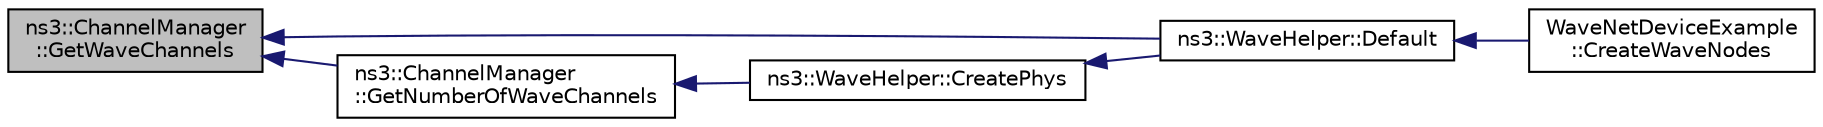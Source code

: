digraph "ns3::ChannelManager::GetWaveChannels"
{
  edge [fontname="Helvetica",fontsize="10",labelfontname="Helvetica",labelfontsize="10"];
  node [fontname="Helvetica",fontsize="10",shape=record];
  rankdir="LR";
  Node1 [label="ns3::ChannelManager\l::GetWaveChannels",height=0.2,width=0.4,color="black", fillcolor="grey75", style="filled", fontcolor="black"];
  Node1 -> Node2 [dir="back",color="midnightblue",fontsize="10",style="solid"];
  Node2 [label="ns3::WaveHelper::Default",height=0.2,width=0.4,color="black", fillcolor="white", style="filled",URL="$db/def/classns3_1_1WaveHelper.html#aa3b90ecb4657cdeaf77e67532dd2e690"];
  Node2 -> Node3 [dir="back",color="midnightblue",fontsize="10",style="solid"];
  Node3 [label="WaveNetDeviceExample\l::CreateWaveNodes",height=0.2,width=0.4,color="black", fillcolor="white", style="filled",URL="$d2/dcc/classWaveNetDeviceExample.html#a825285810121c865230f6fafe6428081",tooltip="Create WAVE nodes function. "];
  Node1 -> Node4 [dir="back",color="midnightblue",fontsize="10",style="solid"];
  Node4 [label="ns3::ChannelManager\l::GetNumberOfWaveChannels",height=0.2,width=0.4,color="black", fillcolor="white", style="filled",URL="$df/d17/classns3_1_1ChannelManager.html#a40722c6f8946e1e3952c0688d633f275"];
  Node4 -> Node5 [dir="back",color="midnightblue",fontsize="10",style="solid"];
  Node5 [label="ns3::WaveHelper::CreatePhys",height=0.2,width=0.4,color="black", fillcolor="white", style="filled",URL="$db/def/classns3_1_1WaveHelper.html#ade3e11bb39ee3530c48aabff5a4e352c"];
  Node5 -> Node2 [dir="back",color="midnightblue",fontsize="10",style="solid"];
}
